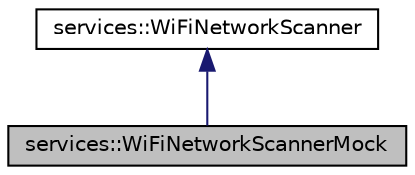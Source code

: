 digraph "services::WiFiNetworkScannerMock"
{
 // INTERACTIVE_SVG=YES
  edge [fontname="Helvetica",fontsize="10",labelfontname="Helvetica",labelfontsize="10"];
  node [fontname="Helvetica",fontsize="10",shape=record];
  Node2 [label="services::WiFiNetworkScannerMock",height=0.2,width=0.4,color="black", fillcolor="grey75", style="filled", fontcolor="black"];
  Node3 -> Node2 [dir="back",color="midnightblue",fontsize="10",style="solid",fontname="Helvetica"];
  Node3 [label="services::WiFiNetworkScanner",height=0.2,width=0.4,color="black", fillcolor="white", style="filled",URL="$d6/d8f/classservices_1_1_wi_fi_network_scanner.html"];
}
